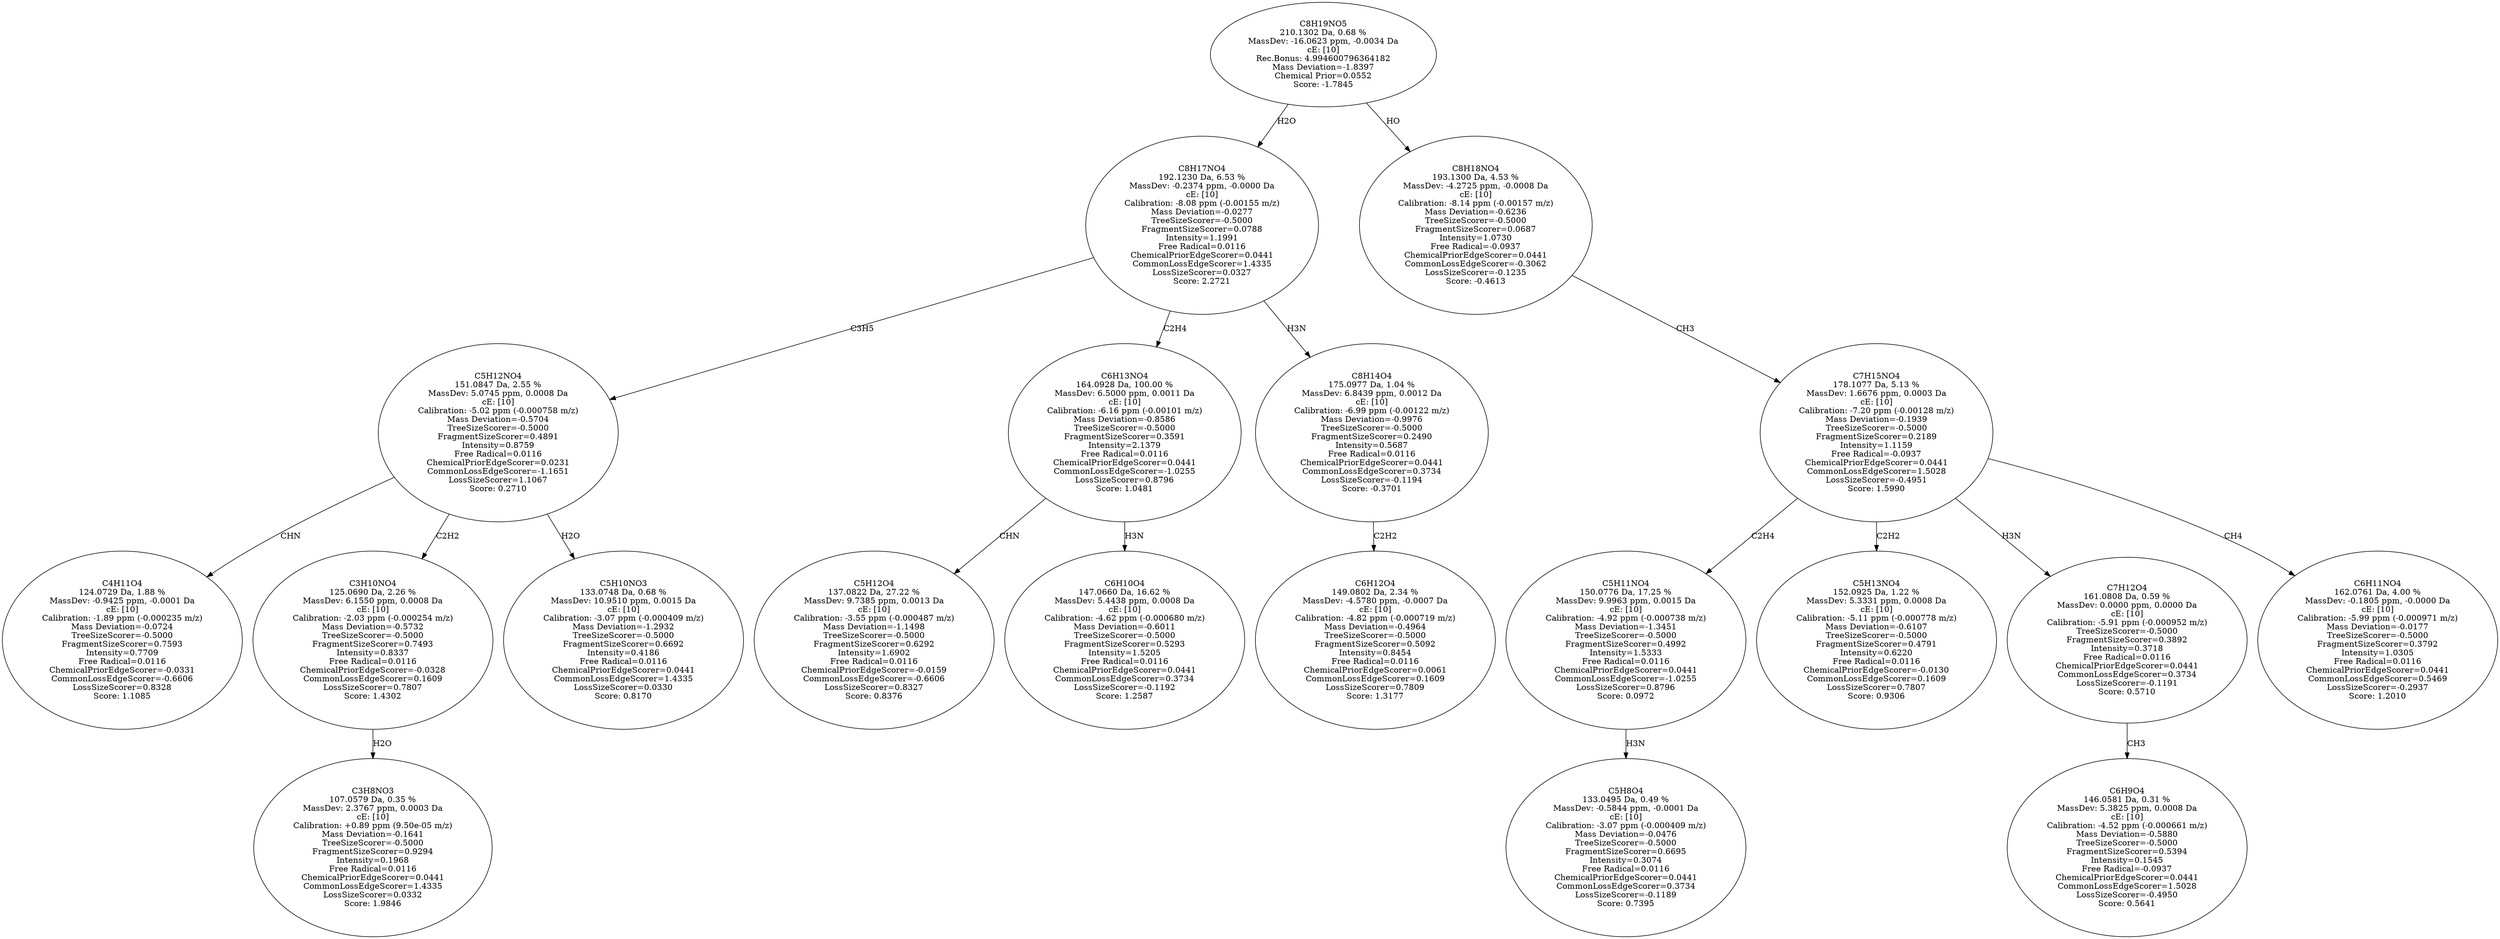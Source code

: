 strict digraph {
v1 [label="C4H11O4\n124.0729 Da, 1.88 %\nMassDev: -0.9425 ppm, -0.0001 Da\ncE: [10]\nCalibration: -1.89 ppm (-0.000235 m/z)\nMass Deviation=-0.0724\nTreeSizeScorer=-0.5000\nFragmentSizeScorer=0.7593\nIntensity=0.7709\nFree Radical=0.0116\nChemicalPriorEdgeScorer=-0.0331\nCommonLossEdgeScorer=-0.6606\nLossSizeScorer=0.8328\nScore: 1.1085"];
v2 [label="C3H8NO3\n107.0579 Da, 0.35 %\nMassDev: 2.3767 ppm, 0.0003 Da\ncE: [10]\nCalibration: +0.89 ppm (9.50e-05 m/z)\nMass Deviation=-0.1641\nTreeSizeScorer=-0.5000\nFragmentSizeScorer=0.9294\nIntensity=0.1968\nFree Radical=0.0116\nChemicalPriorEdgeScorer=0.0441\nCommonLossEdgeScorer=1.4335\nLossSizeScorer=0.0332\nScore: 1.9846"];
v3 [label="C3H10NO4\n125.0690 Da, 2.26 %\nMassDev: 6.1550 ppm, 0.0008 Da\ncE: [10]\nCalibration: -2.03 ppm (-0.000254 m/z)\nMass Deviation=-0.5732\nTreeSizeScorer=-0.5000\nFragmentSizeScorer=0.7493\nIntensity=0.8337\nFree Radical=0.0116\nChemicalPriorEdgeScorer=-0.0328\nCommonLossEdgeScorer=0.1609\nLossSizeScorer=0.7807\nScore: 1.4302"];
v4 [label="C5H10NO3\n133.0748 Da, 0.68 %\nMassDev: 10.9510 ppm, 0.0015 Da\ncE: [10]\nCalibration: -3.07 ppm (-0.000409 m/z)\nMass Deviation=-1.2932\nTreeSizeScorer=-0.5000\nFragmentSizeScorer=0.6692\nIntensity=0.4186\nFree Radical=0.0116\nChemicalPriorEdgeScorer=0.0441\nCommonLossEdgeScorer=1.4335\nLossSizeScorer=0.0330\nScore: 0.8170"];
v5 [label="C5H12NO4\n151.0847 Da, 2.55 %\nMassDev: 5.0745 ppm, 0.0008 Da\ncE: [10]\nCalibration: -5.02 ppm (-0.000758 m/z)\nMass Deviation=-0.5704\nTreeSizeScorer=-0.5000\nFragmentSizeScorer=0.4891\nIntensity=0.8759\nFree Radical=0.0116\nChemicalPriorEdgeScorer=0.0231\nCommonLossEdgeScorer=-1.1651\nLossSizeScorer=1.1067\nScore: 0.2710"];
v6 [label="C5H12O4\n137.0822 Da, 27.22 %\nMassDev: 9.7385 ppm, 0.0013 Da\ncE: [10]\nCalibration: -3.55 ppm (-0.000487 m/z)\nMass Deviation=-1.1498\nTreeSizeScorer=-0.5000\nFragmentSizeScorer=0.6292\nIntensity=1.6902\nFree Radical=0.0116\nChemicalPriorEdgeScorer=-0.0159\nCommonLossEdgeScorer=-0.6606\nLossSizeScorer=0.8327\nScore: 0.8376"];
v7 [label="C6H10O4\n147.0660 Da, 16.62 %\nMassDev: 5.4438 ppm, 0.0008 Da\ncE: [10]\nCalibration: -4.62 ppm (-0.000680 m/z)\nMass Deviation=-0.6011\nTreeSizeScorer=-0.5000\nFragmentSizeScorer=0.5293\nIntensity=1.5205\nFree Radical=0.0116\nChemicalPriorEdgeScorer=0.0441\nCommonLossEdgeScorer=0.3734\nLossSizeScorer=-0.1192\nScore: 1.2587"];
v8 [label="C6H13NO4\n164.0928 Da, 100.00 %\nMassDev: 6.5000 ppm, 0.0011 Da\ncE: [10]\nCalibration: -6.16 ppm (-0.00101 m/z)\nMass Deviation=-0.8586\nTreeSizeScorer=-0.5000\nFragmentSizeScorer=0.3591\nIntensity=2.1379\nFree Radical=0.0116\nChemicalPriorEdgeScorer=0.0441\nCommonLossEdgeScorer=-1.0255\nLossSizeScorer=0.8796\nScore: 1.0481"];
v9 [label="C6H12O4\n149.0802 Da, 2.34 %\nMassDev: -4.5780 ppm, -0.0007 Da\ncE: [10]\nCalibration: -4.82 ppm (-0.000719 m/z)\nMass Deviation=-0.4964\nTreeSizeScorer=-0.5000\nFragmentSizeScorer=0.5092\nIntensity=0.8454\nFree Radical=0.0116\nChemicalPriorEdgeScorer=0.0061\nCommonLossEdgeScorer=0.1609\nLossSizeScorer=0.7809\nScore: 1.3177"];
v10 [label="C8H14O4\n175.0977 Da, 1.04 %\nMassDev: 6.8439 ppm, 0.0012 Da\ncE: [10]\nCalibration: -6.99 ppm (-0.00122 m/z)\nMass Deviation=-0.9976\nTreeSizeScorer=-0.5000\nFragmentSizeScorer=0.2490\nIntensity=0.5687\nFree Radical=0.0116\nChemicalPriorEdgeScorer=0.0441\nCommonLossEdgeScorer=0.3734\nLossSizeScorer=-0.1194\nScore: -0.3701"];
v11 [label="C8H17NO4\n192.1230 Da, 6.53 %\nMassDev: -0.2374 ppm, -0.0000 Da\ncE: [10]\nCalibration: -8.08 ppm (-0.00155 m/z)\nMass Deviation=-0.0277\nTreeSizeScorer=-0.5000\nFragmentSizeScorer=0.0788\nIntensity=1.1991\nFree Radical=0.0116\nChemicalPriorEdgeScorer=0.0441\nCommonLossEdgeScorer=1.4335\nLossSizeScorer=0.0327\nScore: 2.2721"];
v12 [label="C5H8O4\n133.0495 Da, 0.49 %\nMassDev: -0.5844 ppm, -0.0001 Da\ncE: [10]\nCalibration: -3.07 ppm (-0.000409 m/z)\nMass Deviation=-0.0476\nTreeSizeScorer=-0.5000\nFragmentSizeScorer=0.6695\nIntensity=0.3074\nFree Radical=0.0116\nChemicalPriorEdgeScorer=0.0441\nCommonLossEdgeScorer=0.3734\nLossSizeScorer=-0.1189\nScore: 0.7395"];
v13 [label="C5H11NO4\n150.0776 Da, 17.25 %\nMassDev: 9.9963 ppm, 0.0015 Da\ncE: [10]\nCalibration: -4.92 ppm (-0.000738 m/z)\nMass Deviation=-1.3451\nTreeSizeScorer=-0.5000\nFragmentSizeScorer=0.4992\nIntensity=1.5333\nFree Radical=0.0116\nChemicalPriorEdgeScorer=0.0441\nCommonLossEdgeScorer=-1.0255\nLossSizeScorer=0.8796\nScore: 0.0972"];
v14 [label="C5H13NO4\n152.0925 Da, 1.22 %\nMassDev: 5.3331 ppm, 0.0008 Da\ncE: [10]\nCalibration: -5.11 ppm (-0.000778 m/z)\nMass Deviation=-0.6107\nTreeSizeScorer=-0.5000\nFragmentSizeScorer=0.4791\nIntensity=0.6220\nFree Radical=0.0116\nChemicalPriorEdgeScorer=-0.0130\nCommonLossEdgeScorer=0.1609\nLossSizeScorer=0.7807\nScore: 0.9306"];
v15 [label="C6H9O4\n146.0581 Da, 0.31 %\nMassDev: 5.3825 ppm, 0.0008 Da\ncE: [10]\nCalibration: -4.52 ppm (-0.000661 m/z)\nMass Deviation=-0.5880\nTreeSizeScorer=-0.5000\nFragmentSizeScorer=0.5394\nIntensity=0.1545\nFree Radical=-0.0937\nChemicalPriorEdgeScorer=0.0441\nCommonLossEdgeScorer=1.5028\nLossSizeScorer=-0.4950\nScore: 0.5641"];
v16 [label="C7H12O4\n161.0808 Da, 0.59 %\nMassDev: 0.0000 ppm, 0.0000 Da\ncE: [10]\nCalibration: -5.91 ppm (-0.000952 m/z)\nTreeSizeScorer=-0.5000\nFragmentSizeScorer=0.3892\nIntensity=0.3718\nFree Radical=0.0116\nChemicalPriorEdgeScorer=0.0441\nCommonLossEdgeScorer=0.3734\nLossSizeScorer=-0.1191\nScore: 0.5710"];
v17 [label="C6H11NO4\n162.0761 Da, 4.00 %\nMassDev: -0.1805 ppm, -0.0000 Da\ncE: [10]\nCalibration: -5.99 ppm (-0.000971 m/z)\nMass Deviation=-0.0177\nTreeSizeScorer=-0.5000\nFragmentSizeScorer=0.3792\nIntensity=1.0305\nFree Radical=0.0116\nChemicalPriorEdgeScorer=0.0441\nCommonLossEdgeScorer=0.5469\nLossSizeScorer=-0.2937\nScore: 1.2010"];
v18 [label="C7H15NO4\n178.1077 Da, 5.13 %\nMassDev: 1.6676 ppm, 0.0003 Da\ncE: [10]\nCalibration: -7.20 ppm (-0.00128 m/z)\nMass Deviation=-0.1939\nTreeSizeScorer=-0.5000\nFragmentSizeScorer=0.2189\nIntensity=1.1159\nFree Radical=-0.0937\nChemicalPriorEdgeScorer=0.0441\nCommonLossEdgeScorer=1.5028\nLossSizeScorer=-0.4951\nScore: 1.5990"];
v19 [label="C8H18NO4\n193.1300 Da, 4.53 %\nMassDev: -4.2725 ppm, -0.0008 Da\ncE: [10]\nCalibration: -8.14 ppm (-0.00157 m/z)\nMass Deviation=-0.6236\nTreeSizeScorer=-0.5000\nFragmentSizeScorer=0.0687\nIntensity=1.0730\nFree Radical=-0.0937\nChemicalPriorEdgeScorer=0.0441\nCommonLossEdgeScorer=-0.3062\nLossSizeScorer=-0.1235\nScore: -0.4613"];
v20 [label="C8H19NO5\n210.1302 Da, 0.68 %\nMassDev: -16.0623 ppm, -0.0034 Da\ncE: [10]\nRec.Bonus: 4.994600796364182\nMass Deviation=-1.8397\nChemical Prior=0.0552\nScore: -1.7845"];
v5 -> v1 [label="CHN"];
v3 -> v2 [label="H2O"];
v5 -> v3 [label="C2H2"];
v5 -> v4 [label="H2O"];
v11 -> v5 [label="C3H5"];
v8 -> v6 [label="CHN"];
v8 -> v7 [label="H3N"];
v11 -> v8 [label="C2H4"];
v10 -> v9 [label="C2H2"];
v11 -> v10 [label="H3N"];
v20 -> v11 [label="H2O"];
v13 -> v12 [label="H3N"];
v18 -> v13 [label="C2H4"];
v18 -> v14 [label="C2H2"];
v16 -> v15 [label="CH3"];
v18 -> v16 [label="H3N"];
v18 -> v17 [label="CH4"];
v19 -> v18 [label="CH3"];
v20 -> v19 [label="HO"];
}